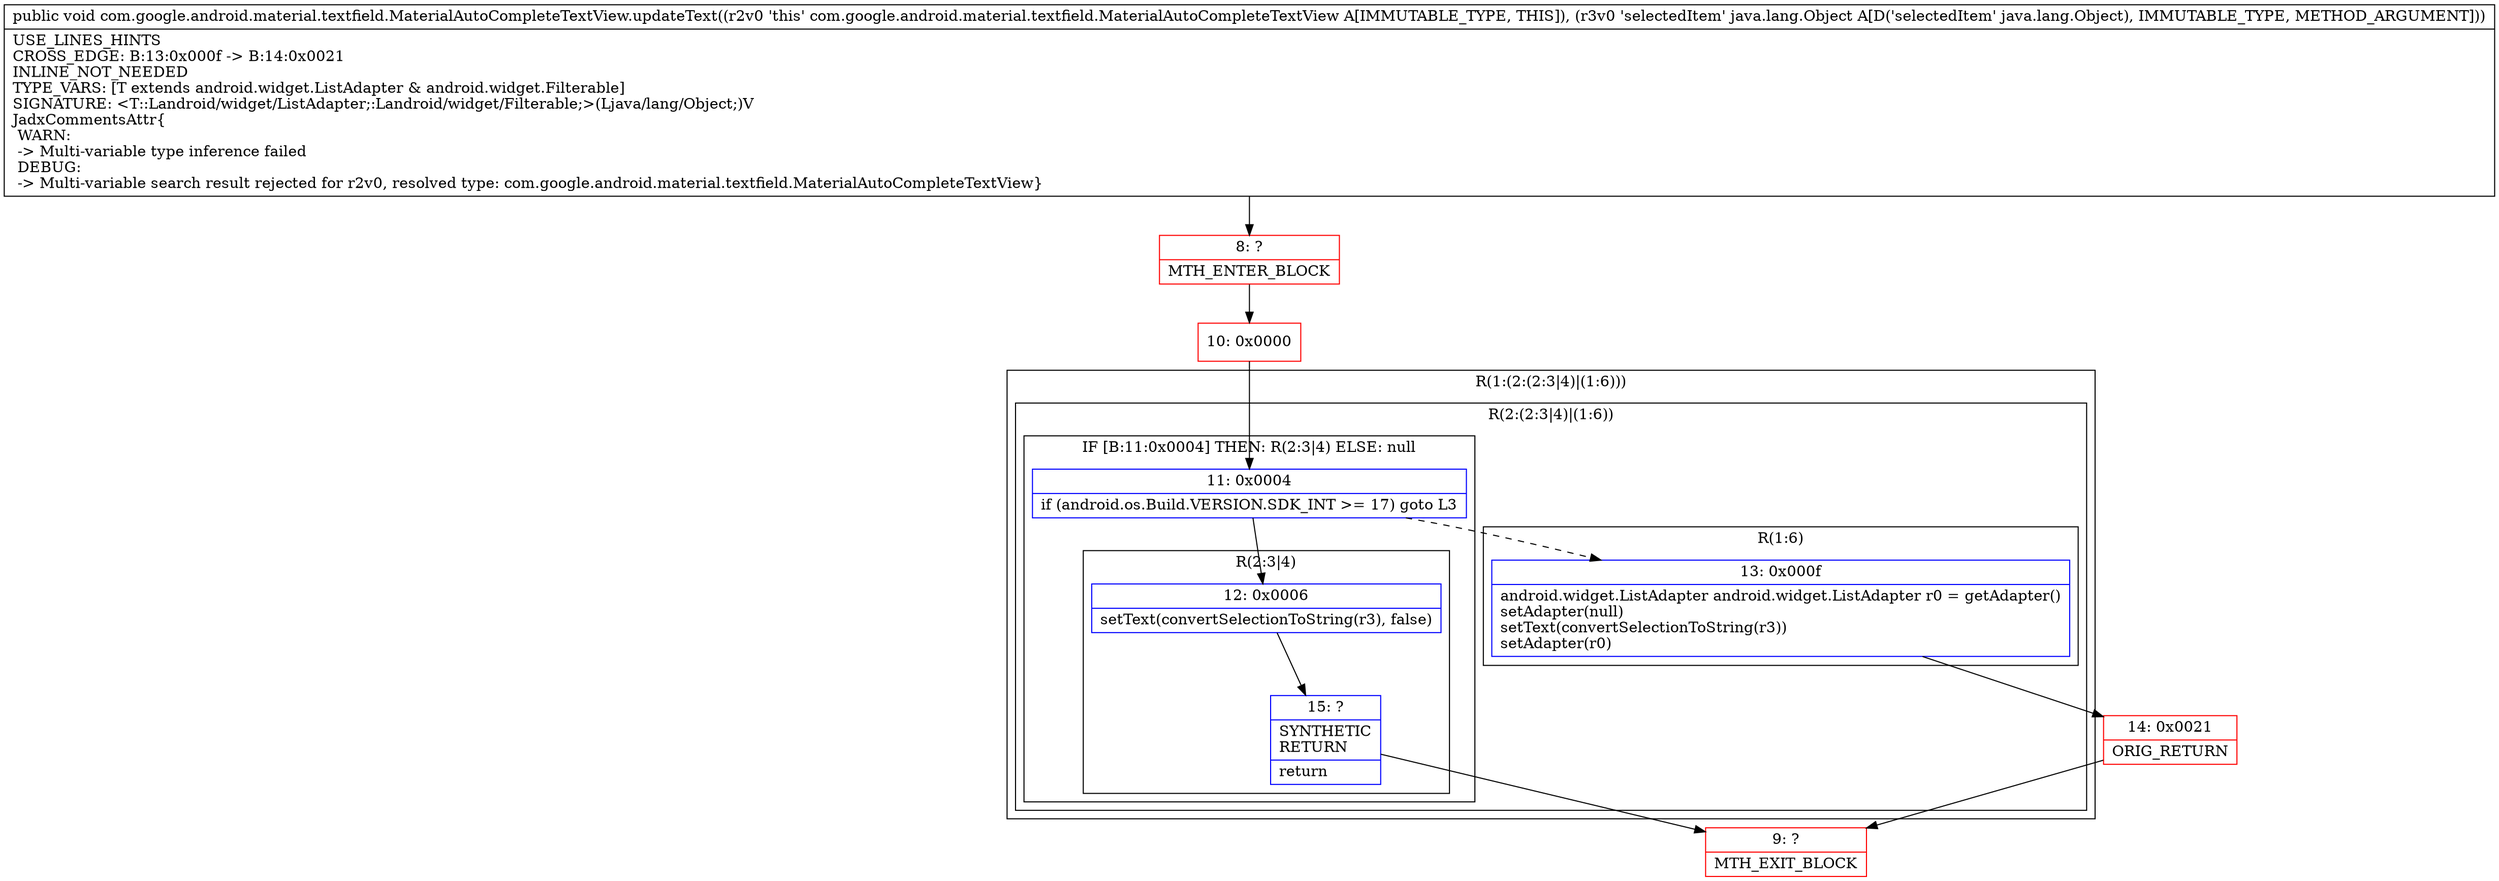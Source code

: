 digraph "CFG forcom.google.android.material.textfield.MaterialAutoCompleteTextView.updateText(Ljava\/lang\/Object;)V" {
subgraph cluster_Region_1979978590 {
label = "R(1:(2:(2:3|4)|(1:6)))";
node [shape=record,color=blue];
subgraph cluster_Region_1600361706 {
label = "R(2:(2:3|4)|(1:6))";
node [shape=record,color=blue];
subgraph cluster_IfRegion_2114490587 {
label = "IF [B:11:0x0004] THEN: R(2:3|4) ELSE: null";
node [shape=record,color=blue];
Node_11 [shape=record,label="{11\:\ 0x0004|if (android.os.Build.VERSION.SDK_INT \>= 17) goto L3\l}"];
subgraph cluster_Region_28585844 {
label = "R(2:3|4)";
node [shape=record,color=blue];
Node_12 [shape=record,label="{12\:\ 0x0006|setText(convertSelectionToString(r3), false)\l}"];
Node_15 [shape=record,label="{15\:\ ?|SYNTHETIC\lRETURN\l|return\l}"];
}
}
subgraph cluster_Region_1400899159 {
label = "R(1:6)";
node [shape=record,color=blue];
Node_13 [shape=record,label="{13\:\ 0x000f|android.widget.ListAdapter android.widget.ListAdapter r0 = getAdapter()\lsetAdapter(null)\lsetText(convertSelectionToString(r3))\lsetAdapter(r0)\l}"];
}
}
}
Node_8 [shape=record,color=red,label="{8\:\ ?|MTH_ENTER_BLOCK\l}"];
Node_10 [shape=record,color=red,label="{10\:\ 0x0000}"];
Node_9 [shape=record,color=red,label="{9\:\ ?|MTH_EXIT_BLOCK\l}"];
Node_14 [shape=record,color=red,label="{14\:\ 0x0021|ORIG_RETURN\l}"];
MethodNode[shape=record,label="{public void com.google.android.material.textfield.MaterialAutoCompleteTextView.updateText((r2v0 'this' com.google.android.material.textfield.MaterialAutoCompleteTextView A[IMMUTABLE_TYPE, THIS]), (r3v0 'selectedItem' java.lang.Object A[D('selectedItem' java.lang.Object), IMMUTABLE_TYPE, METHOD_ARGUMENT]))  | USE_LINES_HINTS\lCROSS_EDGE: B:13:0x000f \-\> B:14:0x0021\lINLINE_NOT_NEEDED\lTYPE_VARS: [T extends android.widget.ListAdapter & android.widget.Filterable]\lSIGNATURE: \<T::Landroid\/widget\/ListAdapter;:Landroid\/widget\/Filterable;\>(Ljava\/lang\/Object;)V\lJadxCommentsAttr\{\l WARN: \l \-\> Multi\-variable type inference failed\l DEBUG: \l \-\> Multi\-variable search result rejected for r2v0, resolved type: com.google.android.material.textfield.MaterialAutoCompleteTextView\}\l}"];
MethodNode -> Node_8;Node_11 -> Node_12;
Node_11 -> Node_13[style=dashed];
Node_12 -> Node_15;
Node_15 -> Node_9;
Node_13 -> Node_14;
Node_8 -> Node_10;
Node_10 -> Node_11;
Node_14 -> Node_9;
}

